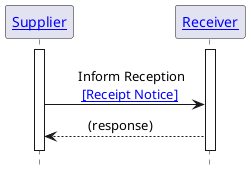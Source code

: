@startuml

hide footbox

'!include ./style.iuml


Participant "[[actors_and_transactions.html#supplier Supplier]]" as S
Participant "[[actors_and_transactions.html#receiver Receiver]]" as R

activate S
activate R

S -[hidden]> R
S -> R: \tInform Reception \n\t [[StructureDefinition-ihe-supply-delivery-receipt.html{Receipt Notice} ~[Receipt Notice~]]]
S <-- R: \t(response)\t
S -[hidden]> R

deactivate S
deactivate R

@enduml
